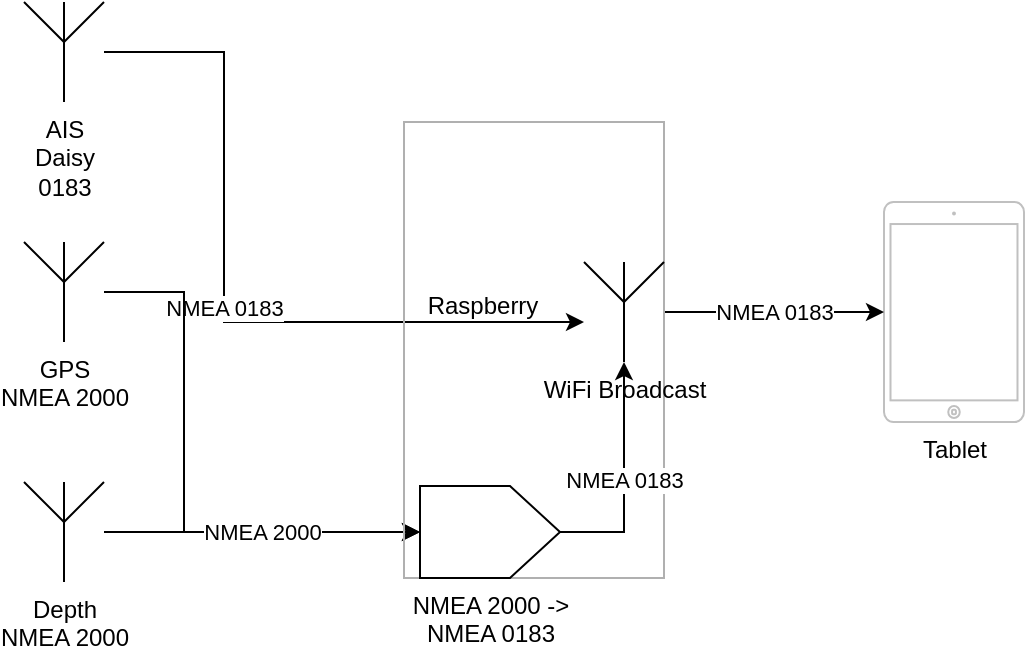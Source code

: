 <mxfile version="14.4.2" type="github">
  <diagram name="Page-1" id="822b0af5-4adb-64df-f703-e8dfc1f81529">
    <mxGraphModel dx="1234" dy="475" grid="1" gridSize="10" guides="1" tooltips="1" connect="1" arrows="1" fold="1" page="1" pageScale="1" pageWidth="1100" pageHeight="850" background="#ffffff" math="0" shadow="0">
      <root>
        <mxCell id="0" />
        <mxCell id="1" parent="0" />
        <mxCell id="FAWa9mQ0IKIFKmXM4P3P-10" value="NMEA 0183" style="edgeStyle=orthogonalEdgeStyle;rounded=0;orthogonalLoop=1;jettySize=auto;html=1;" edge="1" parent="1" source="FAWa9mQ0IKIFKmXM4P3P-1" target="FAWa9mQ0IKIFKmXM4P3P-7">
          <mxGeometry relative="1" as="geometry">
            <Array as="points">
              <mxPoint x="130" y="45" />
              <mxPoint x="130" y="180" />
            </Array>
          </mxGeometry>
        </mxCell>
        <mxCell id="FAWa9mQ0IKIFKmXM4P3P-1" value="AIS&lt;br&gt;Daisy&lt;br&gt;0183&lt;br&gt;" style="verticalLabelPosition=bottom;shadow=0;dashed=0;align=center;html=1;verticalAlign=top;shape=mxgraph.electrical.radio.aerial_-_antenna_1;" vertex="1" parent="1">
          <mxGeometry x="30" y="20" width="40" height="50" as="geometry" />
        </mxCell>
        <mxCell id="FAWa9mQ0IKIFKmXM4P3P-11" value="" style="edgeStyle=orthogonalEdgeStyle;rounded=0;orthogonalLoop=1;jettySize=auto;html=1;entryX=0;entryY=0.5;entryDx=0;entryDy=0;entryPerimeter=0;" edge="1" parent="1" source="FAWa9mQ0IKIFKmXM4P3P-2" target="FAWa9mQ0IKIFKmXM4P3P-6">
          <mxGeometry relative="1" as="geometry">
            <Array as="points">
              <mxPoint x="110" y="165" />
              <mxPoint x="110" y="285" />
            </Array>
          </mxGeometry>
        </mxCell>
        <mxCell id="FAWa9mQ0IKIFKmXM4P3P-2" value="GPS&lt;br&gt;NMEA 2000" style="verticalLabelPosition=bottom;shadow=0;dashed=0;align=center;html=1;verticalAlign=top;shape=mxgraph.electrical.radio.aerial_-_antenna_1;" vertex="1" parent="1">
          <mxGeometry x="30" y="140" width="40" height="50" as="geometry" />
        </mxCell>
        <mxCell id="FAWa9mQ0IKIFKmXM4P3P-12" value="NMEA 2000" style="edgeStyle=orthogonalEdgeStyle;rounded=0;orthogonalLoop=1;jettySize=auto;html=1;entryX=0;entryY=0.5;entryDx=0;entryDy=0;entryPerimeter=0;" edge="1" parent="1" source="FAWa9mQ0IKIFKmXM4P3P-3" target="FAWa9mQ0IKIFKmXM4P3P-6">
          <mxGeometry relative="1" as="geometry" />
        </mxCell>
        <mxCell id="FAWa9mQ0IKIFKmXM4P3P-3" value="Depth&lt;br&gt;NMEA 2000" style="verticalLabelPosition=bottom;shadow=0;dashed=0;align=center;html=1;verticalAlign=top;shape=mxgraph.electrical.radio.aerial_-_antenna_1;" vertex="1" parent="1">
          <mxGeometry x="30" y="260" width="40" height="50" as="geometry" />
        </mxCell>
        <mxCell id="FAWa9mQ0IKIFKmXM4P3P-4" value="Tablet" style="html=1;verticalLabelPosition=bottom;labelBackgroundColor=#ffffff;verticalAlign=top;shadow=0;dashed=0;strokeWidth=1;shape=mxgraph.ios7.misc.ipad7inch;strokeColor=#c0c0c0;" vertex="1" parent="1">
          <mxGeometry x="460" y="120" width="70" height="110" as="geometry" />
        </mxCell>
        <mxCell id="FAWa9mQ0IKIFKmXM4P3P-17" value="NMEA 0183" style="edgeStyle=orthogonalEdgeStyle;rounded=0;orthogonalLoop=1;jettySize=auto;html=1;" edge="1" parent="1" source="FAWa9mQ0IKIFKmXM4P3P-7" target="FAWa9mQ0IKIFKmXM4P3P-4">
          <mxGeometry relative="1" as="geometry" />
        </mxCell>
        <mxCell id="FAWa9mQ0IKIFKmXM4P3P-20" value="" style="group;strokeColor=#B0B0B0;" vertex="1" connectable="0" parent="1">
          <mxGeometry x="220" y="80" width="130" height="228" as="geometry" />
        </mxCell>
        <mxCell id="FAWa9mQ0IKIFKmXM4P3P-5" value="Raspberry" style="shape=image;html=1;verticalAlign=top;verticalLabelPosition=bottom;labelBackgroundColor=#ffffff;imageAspect=0;aspect=fixed;image=https://cdn4.iconfinder.com/data/icons/logos-and-brands-1/512/272_Raspberry_Pi_logo-128.png" vertex="1" parent="FAWa9mQ0IKIFKmXM4P3P-20">
          <mxGeometry width="78" height="78" as="geometry" />
        </mxCell>
        <mxCell id="FAWa9mQ0IKIFKmXM4P3P-6" value="NMEA 2000 -&amp;gt;&lt;br&gt;NMEA 0183" style="verticalLabelPosition=bottom;shadow=0;dashed=0;align=center;html=1;verticalAlign=top;shape=mxgraph.electrical.abstract.dac;" vertex="1" parent="FAWa9mQ0IKIFKmXM4P3P-20">
          <mxGeometry x="8" y="182" width="70" height="46" as="geometry" />
        </mxCell>
        <mxCell id="FAWa9mQ0IKIFKmXM4P3P-7" value="WiFi Broadcast" style="verticalLabelPosition=bottom;shadow=0;dashed=0;align=center;html=1;verticalAlign=top;shape=mxgraph.electrical.radio.aerial_-_antenna_1;" vertex="1" parent="FAWa9mQ0IKIFKmXM4P3P-20">
          <mxGeometry x="90" y="70" width="40" height="50" as="geometry" />
        </mxCell>
        <mxCell id="FAWa9mQ0IKIFKmXM4P3P-18" value="NMEA 0183" style="edgeStyle=orthogonalEdgeStyle;rounded=0;orthogonalLoop=1;jettySize=auto;html=1;" edge="1" parent="FAWa9mQ0IKIFKmXM4P3P-20" source="FAWa9mQ0IKIFKmXM4P3P-6" target="FAWa9mQ0IKIFKmXM4P3P-7">
          <mxGeometry relative="1" as="geometry" />
        </mxCell>
      </root>
    </mxGraphModel>
  </diagram>
</mxfile>
